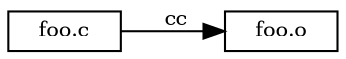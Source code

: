 digraph ninja {
rankdir="LR"
node [fontsize=10, shape=box, height=0.25]
edge [fontsize=10]
"0x55a2d083a8a0" [label="foo.o"]
"0x55a2d083a9a0" -> "0x55a2d083a8a0" [label=" cc"]
"0x55a2d083a9a0" [label="foo.c"]
}
